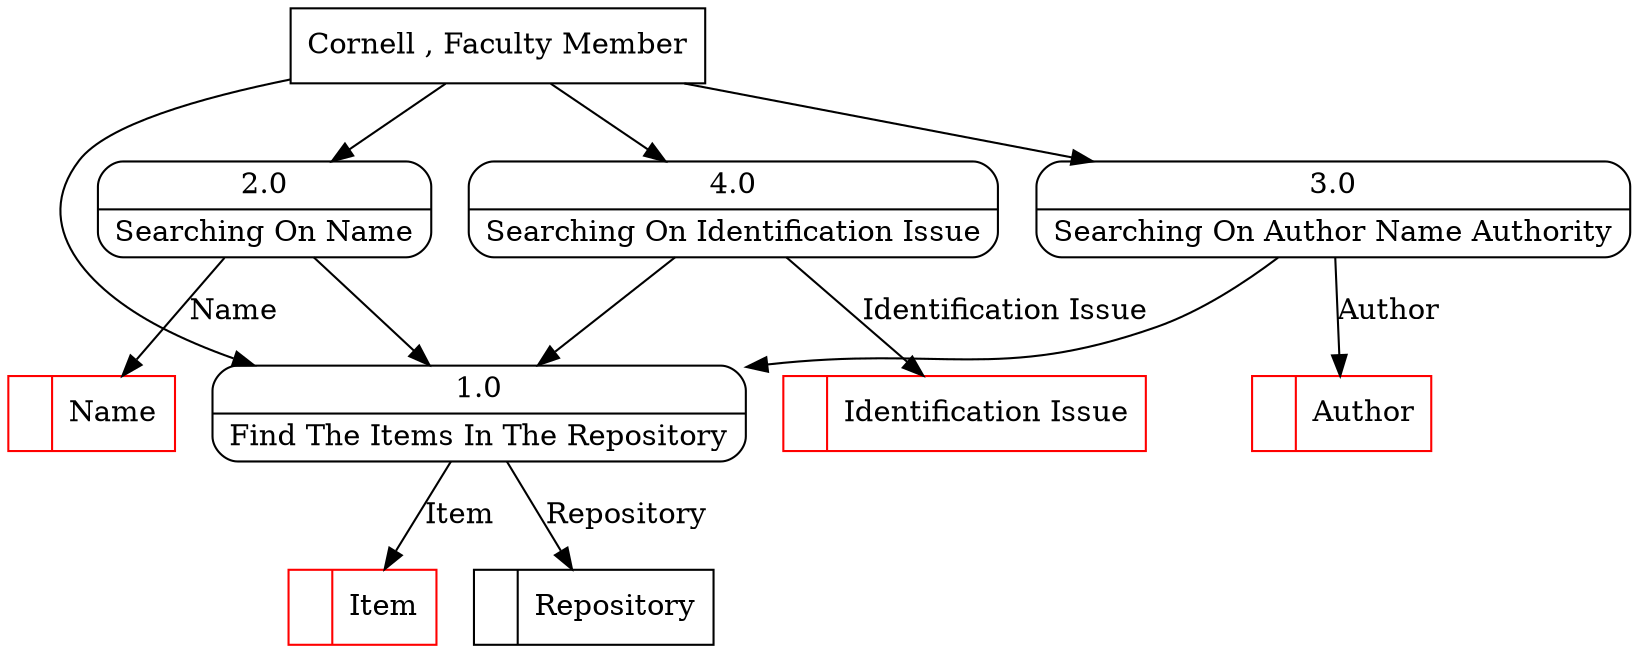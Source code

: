 digraph dfd2{ 
node[shape=record]
200 [label="<f0>  |<f1> Item " color=red];
201 [label="<f0>  |<f1> Repository " ];
202 [label="<f0>  |<f1> Name " color=red];
203 [label="<f0>  |<f1> Identification Issue " color=red];
204 [label="<f0>  |<f1> Author " color=red];
205 [label="Cornell , Faculty Member" shape=box];
206 [label="{<f0> 1.0|<f1> Find The Items In The Repository }" shape=Mrecord];
207 [label="{<f0> 2.0|<f1> Searching On Name }" shape=Mrecord];
208 [label="{<f0> 3.0|<f1> Searching On Author Name Authority }" shape=Mrecord];
209 [label="{<f0> 4.0|<f1> Searching On Identification Issue }" shape=Mrecord];
205 -> 206
205 -> 207
205 -> 208
205 -> 209
206 -> 200 [label="Item"]
206 -> 201 [label="Repository"]
207 -> 206
207 -> 202 [label="Name"]
208 -> 206
209 -> 206
209 -> 203 [label="Identification Issue"]
208 -> 204 [label="Author"]
}